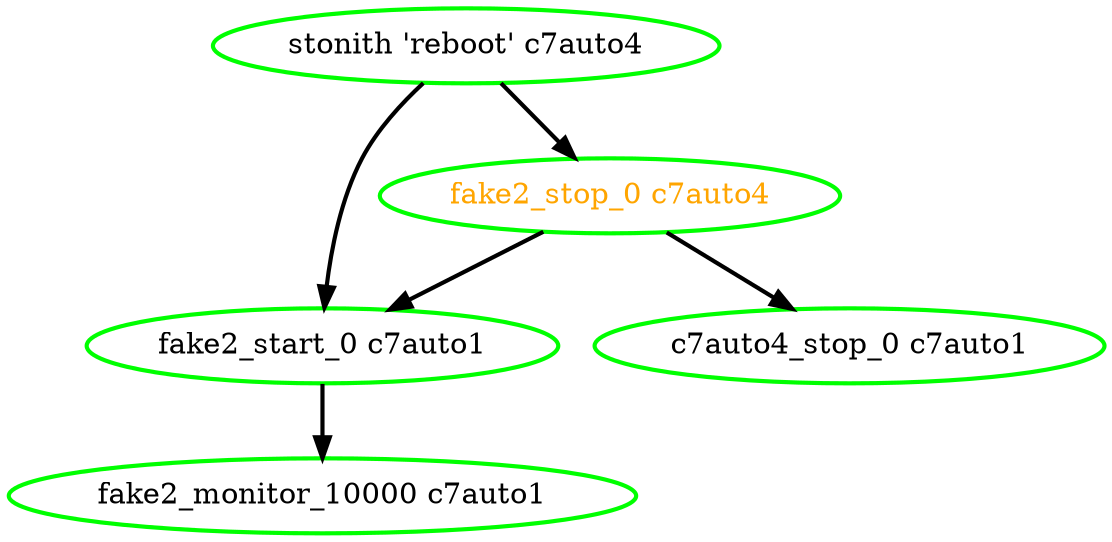  digraph "g" {
"c7auto4_stop_0 c7auto1" [ style=bold color="green" fontcolor="black"]
"fake2_monitor_10000 c7auto1" [ style=bold color="green" fontcolor="black"]
"fake2_start_0 c7auto1" -> "fake2_monitor_10000 c7auto1" [ style = bold]
"fake2_start_0 c7auto1" [ style=bold color="green" fontcolor="black"]
"fake2_stop_0 c7auto4" -> "c7auto4_stop_0 c7auto1" [ style = bold]
"fake2_stop_0 c7auto4" -> "fake2_start_0 c7auto1" [ style = bold]
"fake2_stop_0 c7auto4" [ style=bold color="green" fontcolor="orange"]
"stonith 'reboot' c7auto4" -> "fake2_start_0 c7auto1" [ style = bold]
"stonith 'reboot' c7auto4" -> "fake2_stop_0 c7auto4" [ style = bold]
"stonith 'reboot' c7auto4" [ style=bold color="green" fontcolor="black"]
}
